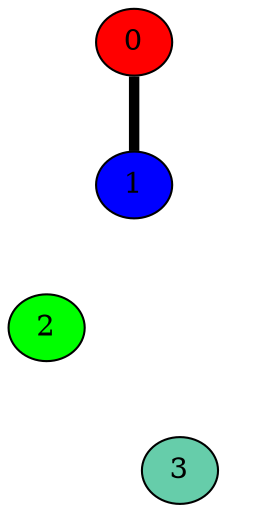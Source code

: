 graph G {
  graph [splines=false overlap=false]
  node  [shape=ellipse, width=0.3, height=0.3]
  0 [style=filled, fillcolor="red"];
  1 [style=filled, fillcolor="blue"];
  2 [style=filled, fillcolor="green"];
  3 [style=filled, fillcolor="aquamarine3"];
  0 -- 0 [penwidth=0.00];
  0 -- 1 [penwidth=5.00];
  0 -- 2 [penwidth=0.00];
  0 -- 3 [penwidth=0.00];
  1 -- 1 [penwidth=0.00];
  1 -- 2 [penwidth=0.00];
  1 -- 3 [penwidth=0.00];
  2 -- 2 [penwidth=0.00];
  2 -- 3 [penwidth=0.00];
  3 -- 3 [penwidth=0.00];
}
